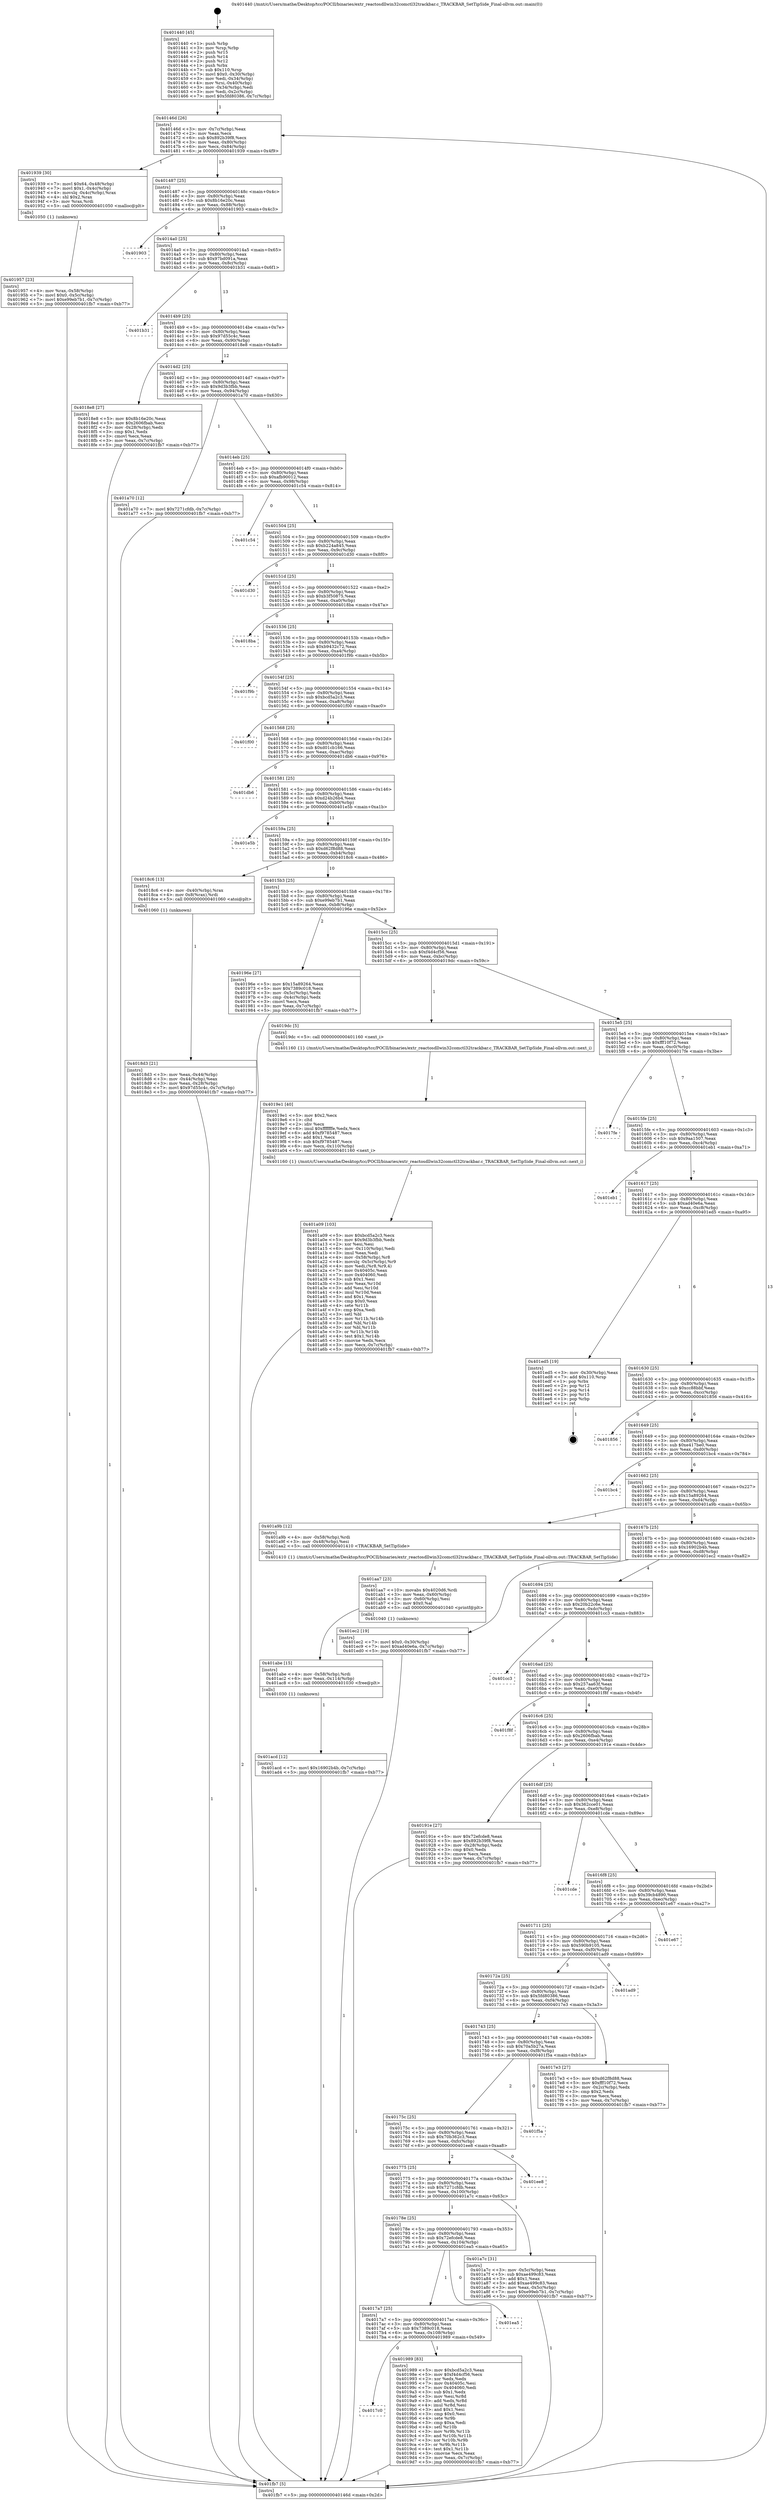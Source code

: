 digraph "0x401440" {
  label = "0x401440 (/mnt/c/Users/mathe/Desktop/tcc/POCII/binaries/extr_reactosdllwin32comctl32trackbar.c_TRACKBAR_SetTipSide_Final-ollvm.out::main(0))"
  labelloc = "t"
  node[shape=record]

  Entry [label="",width=0.3,height=0.3,shape=circle,fillcolor=black,style=filled]
  "0x40146d" [label="{
     0x40146d [26]\l
     | [instrs]\l
     &nbsp;&nbsp;0x40146d \<+3\>: mov -0x7c(%rbp),%eax\l
     &nbsp;&nbsp;0x401470 \<+2\>: mov %eax,%ecx\l
     &nbsp;&nbsp;0x401472 \<+6\>: sub $0x892b39f8,%ecx\l
     &nbsp;&nbsp;0x401478 \<+3\>: mov %eax,-0x80(%rbp)\l
     &nbsp;&nbsp;0x40147b \<+6\>: mov %ecx,-0x84(%rbp)\l
     &nbsp;&nbsp;0x401481 \<+6\>: je 0000000000401939 \<main+0x4f9\>\l
  }"]
  "0x401939" [label="{
     0x401939 [30]\l
     | [instrs]\l
     &nbsp;&nbsp;0x401939 \<+7\>: movl $0x64,-0x48(%rbp)\l
     &nbsp;&nbsp;0x401940 \<+7\>: movl $0x1,-0x4c(%rbp)\l
     &nbsp;&nbsp;0x401947 \<+4\>: movslq -0x4c(%rbp),%rax\l
     &nbsp;&nbsp;0x40194b \<+4\>: shl $0x2,%rax\l
     &nbsp;&nbsp;0x40194f \<+3\>: mov %rax,%rdi\l
     &nbsp;&nbsp;0x401952 \<+5\>: call 0000000000401050 \<malloc@plt\>\l
     | [calls]\l
     &nbsp;&nbsp;0x401050 \{1\} (unknown)\l
  }"]
  "0x401487" [label="{
     0x401487 [25]\l
     | [instrs]\l
     &nbsp;&nbsp;0x401487 \<+5\>: jmp 000000000040148c \<main+0x4c\>\l
     &nbsp;&nbsp;0x40148c \<+3\>: mov -0x80(%rbp),%eax\l
     &nbsp;&nbsp;0x40148f \<+5\>: sub $0x8b16e20c,%eax\l
     &nbsp;&nbsp;0x401494 \<+6\>: mov %eax,-0x88(%rbp)\l
     &nbsp;&nbsp;0x40149a \<+6\>: je 0000000000401903 \<main+0x4c3\>\l
  }"]
  Exit [label="",width=0.3,height=0.3,shape=circle,fillcolor=black,style=filled,peripheries=2]
  "0x401903" [label="{
     0x401903\l
  }", style=dashed]
  "0x4014a0" [label="{
     0x4014a0 [25]\l
     | [instrs]\l
     &nbsp;&nbsp;0x4014a0 \<+5\>: jmp 00000000004014a5 \<main+0x65\>\l
     &nbsp;&nbsp;0x4014a5 \<+3\>: mov -0x80(%rbp),%eax\l
     &nbsp;&nbsp;0x4014a8 \<+5\>: sub $0x97bd091a,%eax\l
     &nbsp;&nbsp;0x4014ad \<+6\>: mov %eax,-0x8c(%rbp)\l
     &nbsp;&nbsp;0x4014b3 \<+6\>: je 0000000000401b31 \<main+0x6f1\>\l
  }"]
  "0x401acd" [label="{
     0x401acd [12]\l
     | [instrs]\l
     &nbsp;&nbsp;0x401acd \<+7\>: movl $0x16902b4b,-0x7c(%rbp)\l
     &nbsp;&nbsp;0x401ad4 \<+5\>: jmp 0000000000401fb7 \<main+0xb77\>\l
  }"]
  "0x401b31" [label="{
     0x401b31\l
  }", style=dashed]
  "0x4014b9" [label="{
     0x4014b9 [25]\l
     | [instrs]\l
     &nbsp;&nbsp;0x4014b9 \<+5\>: jmp 00000000004014be \<main+0x7e\>\l
     &nbsp;&nbsp;0x4014be \<+3\>: mov -0x80(%rbp),%eax\l
     &nbsp;&nbsp;0x4014c1 \<+5\>: sub $0x97d55c4c,%eax\l
     &nbsp;&nbsp;0x4014c6 \<+6\>: mov %eax,-0x90(%rbp)\l
     &nbsp;&nbsp;0x4014cc \<+6\>: je 00000000004018e8 \<main+0x4a8\>\l
  }"]
  "0x401abe" [label="{
     0x401abe [15]\l
     | [instrs]\l
     &nbsp;&nbsp;0x401abe \<+4\>: mov -0x58(%rbp),%rdi\l
     &nbsp;&nbsp;0x401ac2 \<+6\>: mov %eax,-0x114(%rbp)\l
     &nbsp;&nbsp;0x401ac8 \<+5\>: call 0000000000401030 \<free@plt\>\l
     | [calls]\l
     &nbsp;&nbsp;0x401030 \{1\} (unknown)\l
  }"]
  "0x4018e8" [label="{
     0x4018e8 [27]\l
     | [instrs]\l
     &nbsp;&nbsp;0x4018e8 \<+5\>: mov $0x8b16e20c,%eax\l
     &nbsp;&nbsp;0x4018ed \<+5\>: mov $0x2606fbab,%ecx\l
     &nbsp;&nbsp;0x4018f2 \<+3\>: mov -0x28(%rbp),%edx\l
     &nbsp;&nbsp;0x4018f5 \<+3\>: cmp $0x1,%edx\l
     &nbsp;&nbsp;0x4018f8 \<+3\>: cmovl %ecx,%eax\l
     &nbsp;&nbsp;0x4018fb \<+3\>: mov %eax,-0x7c(%rbp)\l
     &nbsp;&nbsp;0x4018fe \<+5\>: jmp 0000000000401fb7 \<main+0xb77\>\l
  }"]
  "0x4014d2" [label="{
     0x4014d2 [25]\l
     | [instrs]\l
     &nbsp;&nbsp;0x4014d2 \<+5\>: jmp 00000000004014d7 \<main+0x97\>\l
     &nbsp;&nbsp;0x4014d7 \<+3\>: mov -0x80(%rbp),%eax\l
     &nbsp;&nbsp;0x4014da \<+5\>: sub $0x9d3b3fbb,%eax\l
     &nbsp;&nbsp;0x4014df \<+6\>: mov %eax,-0x94(%rbp)\l
     &nbsp;&nbsp;0x4014e5 \<+6\>: je 0000000000401a70 \<main+0x630\>\l
  }"]
  "0x401aa7" [label="{
     0x401aa7 [23]\l
     | [instrs]\l
     &nbsp;&nbsp;0x401aa7 \<+10\>: movabs $0x4020d6,%rdi\l
     &nbsp;&nbsp;0x401ab1 \<+3\>: mov %eax,-0x60(%rbp)\l
     &nbsp;&nbsp;0x401ab4 \<+3\>: mov -0x60(%rbp),%esi\l
     &nbsp;&nbsp;0x401ab7 \<+2\>: mov $0x0,%al\l
     &nbsp;&nbsp;0x401ab9 \<+5\>: call 0000000000401040 \<printf@plt\>\l
     | [calls]\l
     &nbsp;&nbsp;0x401040 \{1\} (unknown)\l
  }"]
  "0x401a70" [label="{
     0x401a70 [12]\l
     | [instrs]\l
     &nbsp;&nbsp;0x401a70 \<+7\>: movl $0x7271cfdb,-0x7c(%rbp)\l
     &nbsp;&nbsp;0x401a77 \<+5\>: jmp 0000000000401fb7 \<main+0xb77\>\l
  }"]
  "0x4014eb" [label="{
     0x4014eb [25]\l
     | [instrs]\l
     &nbsp;&nbsp;0x4014eb \<+5\>: jmp 00000000004014f0 \<main+0xb0\>\l
     &nbsp;&nbsp;0x4014f0 \<+3\>: mov -0x80(%rbp),%eax\l
     &nbsp;&nbsp;0x4014f3 \<+5\>: sub $0xafb90012,%eax\l
     &nbsp;&nbsp;0x4014f8 \<+6\>: mov %eax,-0x98(%rbp)\l
     &nbsp;&nbsp;0x4014fe \<+6\>: je 0000000000401c54 \<main+0x814\>\l
  }"]
  "0x401a09" [label="{
     0x401a09 [103]\l
     | [instrs]\l
     &nbsp;&nbsp;0x401a09 \<+5\>: mov $0xbcd5a2c3,%ecx\l
     &nbsp;&nbsp;0x401a0e \<+5\>: mov $0x9d3b3fbb,%edx\l
     &nbsp;&nbsp;0x401a13 \<+2\>: xor %esi,%esi\l
     &nbsp;&nbsp;0x401a15 \<+6\>: mov -0x110(%rbp),%edi\l
     &nbsp;&nbsp;0x401a1b \<+3\>: imul %eax,%edi\l
     &nbsp;&nbsp;0x401a1e \<+4\>: mov -0x58(%rbp),%r8\l
     &nbsp;&nbsp;0x401a22 \<+4\>: movslq -0x5c(%rbp),%r9\l
     &nbsp;&nbsp;0x401a26 \<+4\>: mov %edi,(%r8,%r9,4)\l
     &nbsp;&nbsp;0x401a2a \<+7\>: mov 0x40405c,%eax\l
     &nbsp;&nbsp;0x401a31 \<+7\>: mov 0x404060,%edi\l
     &nbsp;&nbsp;0x401a38 \<+3\>: sub $0x1,%esi\l
     &nbsp;&nbsp;0x401a3b \<+3\>: mov %eax,%r10d\l
     &nbsp;&nbsp;0x401a3e \<+3\>: add %esi,%r10d\l
     &nbsp;&nbsp;0x401a41 \<+4\>: imul %r10d,%eax\l
     &nbsp;&nbsp;0x401a45 \<+3\>: and $0x1,%eax\l
     &nbsp;&nbsp;0x401a48 \<+3\>: cmp $0x0,%eax\l
     &nbsp;&nbsp;0x401a4b \<+4\>: sete %r11b\l
     &nbsp;&nbsp;0x401a4f \<+3\>: cmp $0xa,%edi\l
     &nbsp;&nbsp;0x401a52 \<+3\>: setl %bl\l
     &nbsp;&nbsp;0x401a55 \<+3\>: mov %r11b,%r14b\l
     &nbsp;&nbsp;0x401a58 \<+3\>: and %bl,%r14b\l
     &nbsp;&nbsp;0x401a5b \<+3\>: xor %bl,%r11b\l
     &nbsp;&nbsp;0x401a5e \<+3\>: or %r11b,%r14b\l
     &nbsp;&nbsp;0x401a61 \<+4\>: test $0x1,%r14b\l
     &nbsp;&nbsp;0x401a65 \<+3\>: cmovne %edx,%ecx\l
     &nbsp;&nbsp;0x401a68 \<+3\>: mov %ecx,-0x7c(%rbp)\l
     &nbsp;&nbsp;0x401a6b \<+5\>: jmp 0000000000401fb7 \<main+0xb77\>\l
  }"]
  "0x401c54" [label="{
     0x401c54\l
  }", style=dashed]
  "0x401504" [label="{
     0x401504 [25]\l
     | [instrs]\l
     &nbsp;&nbsp;0x401504 \<+5\>: jmp 0000000000401509 \<main+0xc9\>\l
     &nbsp;&nbsp;0x401509 \<+3\>: mov -0x80(%rbp),%eax\l
     &nbsp;&nbsp;0x40150c \<+5\>: sub $0xb224a845,%eax\l
     &nbsp;&nbsp;0x401511 \<+6\>: mov %eax,-0x9c(%rbp)\l
     &nbsp;&nbsp;0x401517 \<+6\>: je 0000000000401d30 \<main+0x8f0\>\l
  }"]
  "0x4019e1" [label="{
     0x4019e1 [40]\l
     | [instrs]\l
     &nbsp;&nbsp;0x4019e1 \<+5\>: mov $0x2,%ecx\l
     &nbsp;&nbsp;0x4019e6 \<+1\>: cltd\l
     &nbsp;&nbsp;0x4019e7 \<+2\>: idiv %ecx\l
     &nbsp;&nbsp;0x4019e9 \<+6\>: imul $0xfffffffe,%edx,%ecx\l
     &nbsp;&nbsp;0x4019ef \<+6\>: add $0xf9785487,%ecx\l
     &nbsp;&nbsp;0x4019f5 \<+3\>: add $0x1,%ecx\l
     &nbsp;&nbsp;0x4019f8 \<+6\>: sub $0xf9785487,%ecx\l
     &nbsp;&nbsp;0x4019fe \<+6\>: mov %ecx,-0x110(%rbp)\l
     &nbsp;&nbsp;0x401a04 \<+5\>: call 0000000000401160 \<next_i\>\l
     | [calls]\l
     &nbsp;&nbsp;0x401160 \{1\} (/mnt/c/Users/mathe/Desktop/tcc/POCII/binaries/extr_reactosdllwin32comctl32trackbar.c_TRACKBAR_SetTipSide_Final-ollvm.out::next_i)\l
  }"]
  "0x401d30" [label="{
     0x401d30\l
  }", style=dashed]
  "0x40151d" [label="{
     0x40151d [25]\l
     | [instrs]\l
     &nbsp;&nbsp;0x40151d \<+5\>: jmp 0000000000401522 \<main+0xe2\>\l
     &nbsp;&nbsp;0x401522 \<+3\>: mov -0x80(%rbp),%eax\l
     &nbsp;&nbsp;0x401525 \<+5\>: sub $0xb3f50875,%eax\l
     &nbsp;&nbsp;0x40152a \<+6\>: mov %eax,-0xa0(%rbp)\l
     &nbsp;&nbsp;0x401530 \<+6\>: je 00000000004018ba \<main+0x47a\>\l
  }"]
  "0x4017c0" [label="{
     0x4017c0\l
  }", style=dashed]
  "0x4018ba" [label="{
     0x4018ba\l
  }", style=dashed]
  "0x401536" [label="{
     0x401536 [25]\l
     | [instrs]\l
     &nbsp;&nbsp;0x401536 \<+5\>: jmp 000000000040153b \<main+0xfb\>\l
     &nbsp;&nbsp;0x40153b \<+3\>: mov -0x80(%rbp),%eax\l
     &nbsp;&nbsp;0x40153e \<+5\>: sub $0xb9432c72,%eax\l
     &nbsp;&nbsp;0x401543 \<+6\>: mov %eax,-0xa4(%rbp)\l
     &nbsp;&nbsp;0x401549 \<+6\>: je 0000000000401f9b \<main+0xb5b\>\l
  }"]
  "0x401989" [label="{
     0x401989 [83]\l
     | [instrs]\l
     &nbsp;&nbsp;0x401989 \<+5\>: mov $0xbcd5a2c3,%eax\l
     &nbsp;&nbsp;0x40198e \<+5\>: mov $0xf4d4cf56,%ecx\l
     &nbsp;&nbsp;0x401993 \<+2\>: xor %edx,%edx\l
     &nbsp;&nbsp;0x401995 \<+7\>: mov 0x40405c,%esi\l
     &nbsp;&nbsp;0x40199c \<+7\>: mov 0x404060,%edi\l
     &nbsp;&nbsp;0x4019a3 \<+3\>: sub $0x1,%edx\l
     &nbsp;&nbsp;0x4019a6 \<+3\>: mov %esi,%r8d\l
     &nbsp;&nbsp;0x4019a9 \<+3\>: add %edx,%r8d\l
     &nbsp;&nbsp;0x4019ac \<+4\>: imul %r8d,%esi\l
     &nbsp;&nbsp;0x4019b0 \<+3\>: and $0x1,%esi\l
     &nbsp;&nbsp;0x4019b3 \<+3\>: cmp $0x0,%esi\l
     &nbsp;&nbsp;0x4019b6 \<+4\>: sete %r9b\l
     &nbsp;&nbsp;0x4019ba \<+3\>: cmp $0xa,%edi\l
     &nbsp;&nbsp;0x4019bd \<+4\>: setl %r10b\l
     &nbsp;&nbsp;0x4019c1 \<+3\>: mov %r9b,%r11b\l
     &nbsp;&nbsp;0x4019c4 \<+3\>: and %r10b,%r11b\l
     &nbsp;&nbsp;0x4019c7 \<+3\>: xor %r10b,%r9b\l
     &nbsp;&nbsp;0x4019ca \<+3\>: or %r9b,%r11b\l
     &nbsp;&nbsp;0x4019cd \<+4\>: test $0x1,%r11b\l
     &nbsp;&nbsp;0x4019d1 \<+3\>: cmovne %ecx,%eax\l
     &nbsp;&nbsp;0x4019d4 \<+3\>: mov %eax,-0x7c(%rbp)\l
     &nbsp;&nbsp;0x4019d7 \<+5\>: jmp 0000000000401fb7 \<main+0xb77\>\l
  }"]
  "0x401f9b" [label="{
     0x401f9b\l
  }", style=dashed]
  "0x40154f" [label="{
     0x40154f [25]\l
     | [instrs]\l
     &nbsp;&nbsp;0x40154f \<+5\>: jmp 0000000000401554 \<main+0x114\>\l
     &nbsp;&nbsp;0x401554 \<+3\>: mov -0x80(%rbp),%eax\l
     &nbsp;&nbsp;0x401557 \<+5\>: sub $0xbcd5a2c3,%eax\l
     &nbsp;&nbsp;0x40155c \<+6\>: mov %eax,-0xa8(%rbp)\l
     &nbsp;&nbsp;0x401562 \<+6\>: je 0000000000401f00 \<main+0xac0\>\l
  }"]
  "0x4017a7" [label="{
     0x4017a7 [25]\l
     | [instrs]\l
     &nbsp;&nbsp;0x4017a7 \<+5\>: jmp 00000000004017ac \<main+0x36c\>\l
     &nbsp;&nbsp;0x4017ac \<+3\>: mov -0x80(%rbp),%eax\l
     &nbsp;&nbsp;0x4017af \<+5\>: sub $0x7389c018,%eax\l
     &nbsp;&nbsp;0x4017b4 \<+6\>: mov %eax,-0x108(%rbp)\l
     &nbsp;&nbsp;0x4017ba \<+6\>: je 0000000000401989 \<main+0x549\>\l
  }"]
  "0x401f00" [label="{
     0x401f00\l
  }", style=dashed]
  "0x401568" [label="{
     0x401568 [25]\l
     | [instrs]\l
     &nbsp;&nbsp;0x401568 \<+5\>: jmp 000000000040156d \<main+0x12d\>\l
     &nbsp;&nbsp;0x40156d \<+3\>: mov -0x80(%rbp),%eax\l
     &nbsp;&nbsp;0x401570 \<+5\>: sub $0xd01cb166,%eax\l
     &nbsp;&nbsp;0x401575 \<+6\>: mov %eax,-0xac(%rbp)\l
     &nbsp;&nbsp;0x40157b \<+6\>: je 0000000000401db6 \<main+0x976\>\l
  }"]
  "0x401ea5" [label="{
     0x401ea5\l
  }", style=dashed]
  "0x401db6" [label="{
     0x401db6\l
  }", style=dashed]
  "0x401581" [label="{
     0x401581 [25]\l
     | [instrs]\l
     &nbsp;&nbsp;0x401581 \<+5\>: jmp 0000000000401586 \<main+0x146\>\l
     &nbsp;&nbsp;0x401586 \<+3\>: mov -0x80(%rbp),%eax\l
     &nbsp;&nbsp;0x401589 \<+5\>: sub $0xd24b26b4,%eax\l
     &nbsp;&nbsp;0x40158e \<+6\>: mov %eax,-0xb0(%rbp)\l
     &nbsp;&nbsp;0x401594 \<+6\>: je 0000000000401e5b \<main+0xa1b\>\l
  }"]
  "0x40178e" [label="{
     0x40178e [25]\l
     | [instrs]\l
     &nbsp;&nbsp;0x40178e \<+5\>: jmp 0000000000401793 \<main+0x353\>\l
     &nbsp;&nbsp;0x401793 \<+3\>: mov -0x80(%rbp),%eax\l
     &nbsp;&nbsp;0x401796 \<+5\>: sub $0x72efcde8,%eax\l
     &nbsp;&nbsp;0x40179b \<+6\>: mov %eax,-0x104(%rbp)\l
     &nbsp;&nbsp;0x4017a1 \<+6\>: je 0000000000401ea5 \<main+0xa65\>\l
  }"]
  "0x401e5b" [label="{
     0x401e5b\l
  }", style=dashed]
  "0x40159a" [label="{
     0x40159a [25]\l
     | [instrs]\l
     &nbsp;&nbsp;0x40159a \<+5\>: jmp 000000000040159f \<main+0x15f\>\l
     &nbsp;&nbsp;0x40159f \<+3\>: mov -0x80(%rbp),%eax\l
     &nbsp;&nbsp;0x4015a2 \<+5\>: sub $0xd62f8d88,%eax\l
     &nbsp;&nbsp;0x4015a7 \<+6\>: mov %eax,-0xb4(%rbp)\l
     &nbsp;&nbsp;0x4015ad \<+6\>: je 00000000004018c6 \<main+0x486\>\l
  }"]
  "0x401a7c" [label="{
     0x401a7c [31]\l
     | [instrs]\l
     &nbsp;&nbsp;0x401a7c \<+3\>: mov -0x5c(%rbp),%eax\l
     &nbsp;&nbsp;0x401a7f \<+5\>: sub $0xae499c83,%eax\l
     &nbsp;&nbsp;0x401a84 \<+3\>: add $0x1,%eax\l
     &nbsp;&nbsp;0x401a87 \<+5\>: add $0xae499c83,%eax\l
     &nbsp;&nbsp;0x401a8c \<+3\>: mov %eax,-0x5c(%rbp)\l
     &nbsp;&nbsp;0x401a8f \<+7\>: movl $0xe99eb7b1,-0x7c(%rbp)\l
     &nbsp;&nbsp;0x401a96 \<+5\>: jmp 0000000000401fb7 \<main+0xb77\>\l
  }"]
  "0x4018c6" [label="{
     0x4018c6 [13]\l
     | [instrs]\l
     &nbsp;&nbsp;0x4018c6 \<+4\>: mov -0x40(%rbp),%rax\l
     &nbsp;&nbsp;0x4018ca \<+4\>: mov 0x8(%rax),%rdi\l
     &nbsp;&nbsp;0x4018ce \<+5\>: call 0000000000401060 \<atoi@plt\>\l
     | [calls]\l
     &nbsp;&nbsp;0x401060 \{1\} (unknown)\l
  }"]
  "0x4015b3" [label="{
     0x4015b3 [25]\l
     | [instrs]\l
     &nbsp;&nbsp;0x4015b3 \<+5\>: jmp 00000000004015b8 \<main+0x178\>\l
     &nbsp;&nbsp;0x4015b8 \<+3\>: mov -0x80(%rbp),%eax\l
     &nbsp;&nbsp;0x4015bb \<+5\>: sub $0xe99eb7b1,%eax\l
     &nbsp;&nbsp;0x4015c0 \<+6\>: mov %eax,-0xb8(%rbp)\l
     &nbsp;&nbsp;0x4015c6 \<+6\>: je 000000000040196e \<main+0x52e\>\l
  }"]
  "0x401775" [label="{
     0x401775 [25]\l
     | [instrs]\l
     &nbsp;&nbsp;0x401775 \<+5\>: jmp 000000000040177a \<main+0x33a\>\l
     &nbsp;&nbsp;0x40177a \<+3\>: mov -0x80(%rbp),%eax\l
     &nbsp;&nbsp;0x40177d \<+5\>: sub $0x7271cfdb,%eax\l
     &nbsp;&nbsp;0x401782 \<+6\>: mov %eax,-0x100(%rbp)\l
     &nbsp;&nbsp;0x401788 \<+6\>: je 0000000000401a7c \<main+0x63c\>\l
  }"]
  "0x40196e" [label="{
     0x40196e [27]\l
     | [instrs]\l
     &nbsp;&nbsp;0x40196e \<+5\>: mov $0x15a89264,%eax\l
     &nbsp;&nbsp;0x401973 \<+5\>: mov $0x7389c018,%ecx\l
     &nbsp;&nbsp;0x401978 \<+3\>: mov -0x5c(%rbp),%edx\l
     &nbsp;&nbsp;0x40197b \<+3\>: cmp -0x4c(%rbp),%edx\l
     &nbsp;&nbsp;0x40197e \<+3\>: cmovl %ecx,%eax\l
     &nbsp;&nbsp;0x401981 \<+3\>: mov %eax,-0x7c(%rbp)\l
     &nbsp;&nbsp;0x401984 \<+5\>: jmp 0000000000401fb7 \<main+0xb77\>\l
  }"]
  "0x4015cc" [label="{
     0x4015cc [25]\l
     | [instrs]\l
     &nbsp;&nbsp;0x4015cc \<+5\>: jmp 00000000004015d1 \<main+0x191\>\l
     &nbsp;&nbsp;0x4015d1 \<+3\>: mov -0x80(%rbp),%eax\l
     &nbsp;&nbsp;0x4015d4 \<+5\>: sub $0xf4d4cf56,%eax\l
     &nbsp;&nbsp;0x4015d9 \<+6\>: mov %eax,-0xbc(%rbp)\l
     &nbsp;&nbsp;0x4015df \<+6\>: je 00000000004019dc \<main+0x59c\>\l
  }"]
  "0x401ee8" [label="{
     0x401ee8\l
  }", style=dashed]
  "0x4019dc" [label="{
     0x4019dc [5]\l
     | [instrs]\l
     &nbsp;&nbsp;0x4019dc \<+5\>: call 0000000000401160 \<next_i\>\l
     | [calls]\l
     &nbsp;&nbsp;0x401160 \{1\} (/mnt/c/Users/mathe/Desktop/tcc/POCII/binaries/extr_reactosdllwin32comctl32trackbar.c_TRACKBAR_SetTipSide_Final-ollvm.out::next_i)\l
  }"]
  "0x4015e5" [label="{
     0x4015e5 [25]\l
     | [instrs]\l
     &nbsp;&nbsp;0x4015e5 \<+5\>: jmp 00000000004015ea \<main+0x1aa\>\l
     &nbsp;&nbsp;0x4015ea \<+3\>: mov -0x80(%rbp),%eax\l
     &nbsp;&nbsp;0x4015ed \<+5\>: sub $0xfff10f72,%eax\l
     &nbsp;&nbsp;0x4015f2 \<+6\>: mov %eax,-0xc0(%rbp)\l
     &nbsp;&nbsp;0x4015f8 \<+6\>: je 00000000004017fe \<main+0x3be\>\l
  }"]
  "0x40175c" [label="{
     0x40175c [25]\l
     | [instrs]\l
     &nbsp;&nbsp;0x40175c \<+5\>: jmp 0000000000401761 \<main+0x321\>\l
     &nbsp;&nbsp;0x401761 \<+3\>: mov -0x80(%rbp),%eax\l
     &nbsp;&nbsp;0x401764 \<+5\>: sub $0x70b362c3,%eax\l
     &nbsp;&nbsp;0x401769 \<+6\>: mov %eax,-0xfc(%rbp)\l
     &nbsp;&nbsp;0x40176f \<+6\>: je 0000000000401ee8 \<main+0xaa8\>\l
  }"]
  "0x4017fe" [label="{
     0x4017fe\l
  }", style=dashed]
  "0x4015fe" [label="{
     0x4015fe [25]\l
     | [instrs]\l
     &nbsp;&nbsp;0x4015fe \<+5\>: jmp 0000000000401603 \<main+0x1c3\>\l
     &nbsp;&nbsp;0x401603 \<+3\>: mov -0x80(%rbp),%eax\l
     &nbsp;&nbsp;0x401606 \<+5\>: sub $0x9aa1507,%eax\l
     &nbsp;&nbsp;0x40160b \<+6\>: mov %eax,-0xc4(%rbp)\l
     &nbsp;&nbsp;0x401611 \<+6\>: je 0000000000401eb1 \<main+0xa71\>\l
  }"]
  "0x401f5a" [label="{
     0x401f5a\l
  }", style=dashed]
  "0x401eb1" [label="{
     0x401eb1\l
  }", style=dashed]
  "0x401617" [label="{
     0x401617 [25]\l
     | [instrs]\l
     &nbsp;&nbsp;0x401617 \<+5\>: jmp 000000000040161c \<main+0x1dc\>\l
     &nbsp;&nbsp;0x40161c \<+3\>: mov -0x80(%rbp),%eax\l
     &nbsp;&nbsp;0x40161f \<+5\>: sub $0xad40e6a,%eax\l
     &nbsp;&nbsp;0x401624 \<+6\>: mov %eax,-0xc8(%rbp)\l
     &nbsp;&nbsp;0x40162a \<+6\>: je 0000000000401ed5 \<main+0xa95\>\l
  }"]
  "0x401957" [label="{
     0x401957 [23]\l
     | [instrs]\l
     &nbsp;&nbsp;0x401957 \<+4\>: mov %rax,-0x58(%rbp)\l
     &nbsp;&nbsp;0x40195b \<+7\>: movl $0x0,-0x5c(%rbp)\l
     &nbsp;&nbsp;0x401962 \<+7\>: movl $0xe99eb7b1,-0x7c(%rbp)\l
     &nbsp;&nbsp;0x401969 \<+5\>: jmp 0000000000401fb7 \<main+0xb77\>\l
  }"]
  "0x401ed5" [label="{
     0x401ed5 [19]\l
     | [instrs]\l
     &nbsp;&nbsp;0x401ed5 \<+3\>: mov -0x30(%rbp),%eax\l
     &nbsp;&nbsp;0x401ed8 \<+7\>: add $0x110,%rsp\l
     &nbsp;&nbsp;0x401edf \<+1\>: pop %rbx\l
     &nbsp;&nbsp;0x401ee0 \<+2\>: pop %r12\l
     &nbsp;&nbsp;0x401ee2 \<+2\>: pop %r14\l
     &nbsp;&nbsp;0x401ee4 \<+2\>: pop %r15\l
     &nbsp;&nbsp;0x401ee6 \<+1\>: pop %rbp\l
     &nbsp;&nbsp;0x401ee7 \<+1\>: ret\l
  }"]
  "0x401630" [label="{
     0x401630 [25]\l
     | [instrs]\l
     &nbsp;&nbsp;0x401630 \<+5\>: jmp 0000000000401635 \<main+0x1f5\>\l
     &nbsp;&nbsp;0x401635 \<+3\>: mov -0x80(%rbp),%eax\l
     &nbsp;&nbsp;0x401638 \<+5\>: sub $0xcc88bbf,%eax\l
     &nbsp;&nbsp;0x40163d \<+6\>: mov %eax,-0xcc(%rbp)\l
     &nbsp;&nbsp;0x401643 \<+6\>: je 0000000000401856 \<main+0x416\>\l
  }"]
  "0x4018d3" [label="{
     0x4018d3 [21]\l
     | [instrs]\l
     &nbsp;&nbsp;0x4018d3 \<+3\>: mov %eax,-0x44(%rbp)\l
     &nbsp;&nbsp;0x4018d6 \<+3\>: mov -0x44(%rbp),%eax\l
     &nbsp;&nbsp;0x4018d9 \<+3\>: mov %eax,-0x28(%rbp)\l
     &nbsp;&nbsp;0x4018dc \<+7\>: movl $0x97d55c4c,-0x7c(%rbp)\l
     &nbsp;&nbsp;0x4018e3 \<+5\>: jmp 0000000000401fb7 \<main+0xb77\>\l
  }"]
  "0x401856" [label="{
     0x401856\l
  }", style=dashed]
  "0x401649" [label="{
     0x401649 [25]\l
     | [instrs]\l
     &nbsp;&nbsp;0x401649 \<+5\>: jmp 000000000040164e \<main+0x20e\>\l
     &nbsp;&nbsp;0x40164e \<+3\>: mov -0x80(%rbp),%eax\l
     &nbsp;&nbsp;0x401651 \<+5\>: sub $0xe417be0,%eax\l
     &nbsp;&nbsp;0x401656 \<+6\>: mov %eax,-0xd0(%rbp)\l
     &nbsp;&nbsp;0x40165c \<+6\>: je 0000000000401bc4 \<main+0x784\>\l
  }"]
  "0x401440" [label="{
     0x401440 [45]\l
     | [instrs]\l
     &nbsp;&nbsp;0x401440 \<+1\>: push %rbp\l
     &nbsp;&nbsp;0x401441 \<+3\>: mov %rsp,%rbp\l
     &nbsp;&nbsp;0x401444 \<+2\>: push %r15\l
     &nbsp;&nbsp;0x401446 \<+2\>: push %r14\l
     &nbsp;&nbsp;0x401448 \<+2\>: push %r12\l
     &nbsp;&nbsp;0x40144a \<+1\>: push %rbx\l
     &nbsp;&nbsp;0x40144b \<+7\>: sub $0x110,%rsp\l
     &nbsp;&nbsp;0x401452 \<+7\>: movl $0x0,-0x30(%rbp)\l
     &nbsp;&nbsp;0x401459 \<+3\>: mov %edi,-0x34(%rbp)\l
     &nbsp;&nbsp;0x40145c \<+4\>: mov %rsi,-0x40(%rbp)\l
     &nbsp;&nbsp;0x401460 \<+3\>: mov -0x34(%rbp),%edi\l
     &nbsp;&nbsp;0x401463 \<+3\>: mov %edi,-0x2c(%rbp)\l
     &nbsp;&nbsp;0x401466 \<+7\>: movl $0x5fd80386,-0x7c(%rbp)\l
  }"]
  "0x401bc4" [label="{
     0x401bc4\l
  }", style=dashed]
  "0x401662" [label="{
     0x401662 [25]\l
     | [instrs]\l
     &nbsp;&nbsp;0x401662 \<+5\>: jmp 0000000000401667 \<main+0x227\>\l
     &nbsp;&nbsp;0x401667 \<+3\>: mov -0x80(%rbp),%eax\l
     &nbsp;&nbsp;0x40166a \<+5\>: sub $0x15a89264,%eax\l
     &nbsp;&nbsp;0x40166f \<+6\>: mov %eax,-0xd4(%rbp)\l
     &nbsp;&nbsp;0x401675 \<+6\>: je 0000000000401a9b \<main+0x65b\>\l
  }"]
  "0x401fb7" [label="{
     0x401fb7 [5]\l
     | [instrs]\l
     &nbsp;&nbsp;0x401fb7 \<+5\>: jmp 000000000040146d \<main+0x2d\>\l
  }"]
  "0x401a9b" [label="{
     0x401a9b [12]\l
     | [instrs]\l
     &nbsp;&nbsp;0x401a9b \<+4\>: mov -0x58(%rbp),%rdi\l
     &nbsp;&nbsp;0x401a9f \<+3\>: mov -0x48(%rbp),%esi\l
     &nbsp;&nbsp;0x401aa2 \<+5\>: call 0000000000401410 \<TRACKBAR_SetTipSide\>\l
     | [calls]\l
     &nbsp;&nbsp;0x401410 \{1\} (/mnt/c/Users/mathe/Desktop/tcc/POCII/binaries/extr_reactosdllwin32comctl32trackbar.c_TRACKBAR_SetTipSide_Final-ollvm.out::TRACKBAR_SetTipSide)\l
  }"]
  "0x40167b" [label="{
     0x40167b [25]\l
     | [instrs]\l
     &nbsp;&nbsp;0x40167b \<+5\>: jmp 0000000000401680 \<main+0x240\>\l
     &nbsp;&nbsp;0x401680 \<+3\>: mov -0x80(%rbp),%eax\l
     &nbsp;&nbsp;0x401683 \<+5\>: sub $0x16902b4b,%eax\l
     &nbsp;&nbsp;0x401688 \<+6\>: mov %eax,-0xd8(%rbp)\l
     &nbsp;&nbsp;0x40168e \<+6\>: je 0000000000401ec2 \<main+0xa82\>\l
  }"]
  "0x401743" [label="{
     0x401743 [25]\l
     | [instrs]\l
     &nbsp;&nbsp;0x401743 \<+5\>: jmp 0000000000401748 \<main+0x308\>\l
     &nbsp;&nbsp;0x401748 \<+3\>: mov -0x80(%rbp),%eax\l
     &nbsp;&nbsp;0x40174b \<+5\>: sub $0x70a5b27a,%eax\l
     &nbsp;&nbsp;0x401750 \<+6\>: mov %eax,-0xf8(%rbp)\l
     &nbsp;&nbsp;0x401756 \<+6\>: je 0000000000401f5a \<main+0xb1a\>\l
  }"]
  "0x401ec2" [label="{
     0x401ec2 [19]\l
     | [instrs]\l
     &nbsp;&nbsp;0x401ec2 \<+7\>: movl $0x0,-0x30(%rbp)\l
     &nbsp;&nbsp;0x401ec9 \<+7\>: movl $0xad40e6a,-0x7c(%rbp)\l
     &nbsp;&nbsp;0x401ed0 \<+5\>: jmp 0000000000401fb7 \<main+0xb77\>\l
  }"]
  "0x401694" [label="{
     0x401694 [25]\l
     | [instrs]\l
     &nbsp;&nbsp;0x401694 \<+5\>: jmp 0000000000401699 \<main+0x259\>\l
     &nbsp;&nbsp;0x401699 \<+3\>: mov -0x80(%rbp),%eax\l
     &nbsp;&nbsp;0x40169c \<+5\>: sub $0x20b22c6e,%eax\l
     &nbsp;&nbsp;0x4016a1 \<+6\>: mov %eax,-0xdc(%rbp)\l
     &nbsp;&nbsp;0x4016a7 \<+6\>: je 0000000000401cc3 \<main+0x883\>\l
  }"]
  "0x4017e3" [label="{
     0x4017e3 [27]\l
     | [instrs]\l
     &nbsp;&nbsp;0x4017e3 \<+5\>: mov $0xd62f8d88,%eax\l
     &nbsp;&nbsp;0x4017e8 \<+5\>: mov $0xfff10f72,%ecx\l
     &nbsp;&nbsp;0x4017ed \<+3\>: mov -0x2c(%rbp),%edx\l
     &nbsp;&nbsp;0x4017f0 \<+3\>: cmp $0x2,%edx\l
     &nbsp;&nbsp;0x4017f3 \<+3\>: cmovne %ecx,%eax\l
     &nbsp;&nbsp;0x4017f6 \<+3\>: mov %eax,-0x7c(%rbp)\l
     &nbsp;&nbsp;0x4017f9 \<+5\>: jmp 0000000000401fb7 \<main+0xb77\>\l
  }"]
  "0x401cc3" [label="{
     0x401cc3\l
  }", style=dashed]
  "0x4016ad" [label="{
     0x4016ad [25]\l
     | [instrs]\l
     &nbsp;&nbsp;0x4016ad \<+5\>: jmp 00000000004016b2 \<main+0x272\>\l
     &nbsp;&nbsp;0x4016b2 \<+3\>: mov -0x80(%rbp),%eax\l
     &nbsp;&nbsp;0x4016b5 \<+5\>: sub $0x257aa63f,%eax\l
     &nbsp;&nbsp;0x4016ba \<+6\>: mov %eax,-0xe0(%rbp)\l
     &nbsp;&nbsp;0x4016c0 \<+6\>: je 0000000000401f8f \<main+0xb4f\>\l
  }"]
  "0x40172a" [label="{
     0x40172a [25]\l
     | [instrs]\l
     &nbsp;&nbsp;0x40172a \<+5\>: jmp 000000000040172f \<main+0x2ef\>\l
     &nbsp;&nbsp;0x40172f \<+3\>: mov -0x80(%rbp),%eax\l
     &nbsp;&nbsp;0x401732 \<+5\>: sub $0x5fd80386,%eax\l
     &nbsp;&nbsp;0x401737 \<+6\>: mov %eax,-0xf4(%rbp)\l
     &nbsp;&nbsp;0x40173d \<+6\>: je 00000000004017e3 \<main+0x3a3\>\l
  }"]
  "0x401f8f" [label="{
     0x401f8f\l
  }", style=dashed]
  "0x4016c6" [label="{
     0x4016c6 [25]\l
     | [instrs]\l
     &nbsp;&nbsp;0x4016c6 \<+5\>: jmp 00000000004016cb \<main+0x28b\>\l
     &nbsp;&nbsp;0x4016cb \<+3\>: mov -0x80(%rbp),%eax\l
     &nbsp;&nbsp;0x4016ce \<+5\>: sub $0x2606fbab,%eax\l
     &nbsp;&nbsp;0x4016d3 \<+6\>: mov %eax,-0xe4(%rbp)\l
     &nbsp;&nbsp;0x4016d9 \<+6\>: je 000000000040191e \<main+0x4de\>\l
  }"]
  "0x401ad9" [label="{
     0x401ad9\l
  }", style=dashed]
  "0x40191e" [label="{
     0x40191e [27]\l
     | [instrs]\l
     &nbsp;&nbsp;0x40191e \<+5\>: mov $0x72efcde8,%eax\l
     &nbsp;&nbsp;0x401923 \<+5\>: mov $0x892b39f8,%ecx\l
     &nbsp;&nbsp;0x401928 \<+3\>: mov -0x28(%rbp),%edx\l
     &nbsp;&nbsp;0x40192b \<+3\>: cmp $0x0,%edx\l
     &nbsp;&nbsp;0x40192e \<+3\>: cmove %ecx,%eax\l
     &nbsp;&nbsp;0x401931 \<+3\>: mov %eax,-0x7c(%rbp)\l
     &nbsp;&nbsp;0x401934 \<+5\>: jmp 0000000000401fb7 \<main+0xb77\>\l
  }"]
  "0x4016df" [label="{
     0x4016df [25]\l
     | [instrs]\l
     &nbsp;&nbsp;0x4016df \<+5\>: jmp 00000000004016e4 \<main+0x2a4\>\l
     &nbsp;&nbsp;0x4016e4 \<+3\>: mov -0x80(%rbp),%eax\l
     &nbsp;&nbsp;0x4016e7 \<+5\>: sub $0x362cce01,%eax\l
     &nbsp;&nbsp;0x4016ec \<+6\>: mov %eax,-0xe8(%rbp)\l
     &nbsp;&nbsp;0x4016f2 \<+6\>: je 0000000000401cde \<main+0x89e\>\l
  }"]
  "0x401711" [label="{
     0x401711 [25]\l
     | [instrs]\l
     &nbsp;&nbsp;0x401711 \<+5\>: jmp 0000000000401716 \<main+0x2d6\>\l
     &nbsp;&nbsp;0x401716 \<+3\>: mov -0x80(%rbp),%eax\l
     &nbsp;&nbsp;0x401719 \<+5\>: sub $0x590b9105,%eax\l
     &nbsp;&nbsp;0x40171e \<+6\>: mov %eax,-0xf0(%rbp)\l
     &nbsp;&nbsp;0x401724 \<+6\>: je 0000000000401ad9 \<main+0x699\>\l
  }"]
  "0x401cde" [label="{
     0x401cde\l
  }", style=dashed]
  "0x4016f8" [label="{
     0x4016f8 [25]\l
     | [instrs]\l
     &nbsp;&nbsp;0x4016f8 \<+5\>: jmp 00000000004016fd \<main+0x2bd\>\l
     &nbsp;&nbsp;0x4016fd \<+3\>: mov -0x80(%rbp),%eax\l
     &nbsp;&nbsp;0x401700 \<+5\>: sub $0x39cb4890,%eax\l
     &nbsp;&nbsp;0x401705 \<+6\>: mov %eax,-0xec(%rbp)\l
     &nbsp;&nbsp;0x40170b \<+6\>: je 0000000000401e67 \<main+0xa27\>\l
  }"]
  "0x401e67" [label="{
     0x401e67\l
  }", style=dashed]
  Entry -> "0x401440" [label=" 1"]
  "0x40146d" -> "0x401939" [label=" 1"]
  "0x40146d" -> "0x401487" [label=" 13"]
  "0x401ed5" -> Exit [label=" 1"]
  "0x401487" -> "0x401903" [label=" 0"]
  "0x401487" -> "0x4014a0" [label=" 13"]
  "0x401ec2" -> "0x401fb7" [label=" 1"]
  "0x4014a0" -> "0x401b31" [label=" 0"]
  "0x4014a0" -> "0x4014b9" [label=" 13"]
  "0x401acd" -> "0x401fb7" [label=" 1"]
  "0x4014b9" -> "0x4018e8" [label=" 1"]
  "0x4014b9" -> "0x4014d2" [label=" 12"]
  "0x401abe" -> "0x401acd" [label=" 1"]
  "0x4014d2" -> "0x401a70" [label=" 1"]
  "0x4014d2" -> "0x4014eb" [label=" 11"]
  "0x401aa7" -> "0x401abe" [label=" 1"]
  "0x4014eb" -> "0x401c54" [label=" 0"]
  "0x4014eb" -> "0x401504" [label=" 11"]
  "0x401a9b" -> "0x401aa7" [label=" 1"]
  "0x401504" -> "0x401d30" [label=" 0"]
  "0x401504" -> "0x40151d" [label=" 11"]
  "0x401a7c" -> "0x401fb7" [label=" 1"]
  "0x40151d" -> "0x4018ba" [label=" 0"]
  "0x40151d" -> "0x401536" [label=" 11"]
  "0x401a70" -> "0x401fb7" [label=" 1"]
  "0x401536" -> "0x401f9b" [label=" 0"]
  "0x401536" -> "0x40154f" [label=" 11"]
  "0x401a09" -> "0x401fb7" [label=" 1"]
  "0x40154f" -> "0x401f00" [label=" 0"]
  "0x40154f" -> "0x401568" [label=" 11"]
  "0x4019dc" -> "0x4019e1" [label=" 1"]
  "0x401568" -> "0x401db6" [label=" 0"]
  "0x401568" -> "0x401581" [label=" 11"]
  "0x401989" -> "0x401fb7" [label=" 1"]
  "0x401581" -> "0x401e5b" [label=" 0"]
  "0x401581" -> "0x40159a" [label=" 11"]
  "0x4017a7" -> "0x401989" [label=" 1"]
  "0x40159a" -> "0x4018c6" [label=" 1"]
  "0x40159a" -> "0x4015b3" [label=" 10"]
  "0x4019e1" -> "0x401a09" [label=" 1"]
  "0x4015b3" -> "0x40196e" [label=" 2"]
  "0x4015b3" -> "0x4015cc" [label=" 8"]
  "0x40178e" -> "0x401ea5" [label=" 0"]
  "0x4015cc" -> "0x4019dc" [label=" 1"]
  "0x4015cc" -> "0x4015e5" [label=" 7"]
  "0x4017a7" -> "0x4017c0" [label=" 0"]
  "0x4015e5" -> "0x4017fe" [label=" 0"]
  "0x4015e5" -> "0x4015fe" [label=" 7"]
  "0x401775" -> "0x401a7c" [label=" 1"]
  "0x4015fe" -> "0x401eb1" [label=" 0"]
  "0x4015fe" -> "0x401617" [label=" 7"]
  "0x40178e" -> "0x4017a7" [label=" 1"]
  "0x401617" -> "0x401ed5" [label=" 1"]
  "0x401617" -> "0x401630" [label=" 6"]
  "0x40175c" -> "0x401ee8" [label=" 0"]
  "0x401630" -> "0x401856" [label=" 0"]
  "0x401630" -> "0x401649" [label=" 6"]
  "0x401775" -> "0x40178e" [label=" 1"]
  "0x401649" -> "0x401bc4" [label=" 0"]
  "0x401649" -> "0x401662" [label=" 6"]
  "0x401743" -> "0x40175c" [label=" 2"]
  "0x401662" -> "0x401a9b" [label=" 1"]
  "0x401662" -> "0x40167b" [label=" 5"]
  "0x401743" -> "0x401f5a" [label=" 0"]
  "0x40167b" -> "0x401ec2" [label=" 1"]
  "0x40167b" -> "0x401694" [label=" 4"]
  "0x40175c" -> "0x401775" [label=" 2"]
  "0x401694" -> "0x401cc3" [label=" 0"]
  "0x401694" -> "0x4016ad" [label=" 4"]
  "0x40196e" -> "0x401fb7" [label=" 2"]
  "0x4016ad" -> "0x401f8f" [label=" 0"]
  "0x4016ad" -> "0x4016c6" [label=" 4"]
  "0x401939" -> "0x401957" [label=" 1"]
  "0x4016c6" -> "0x40191e" [label=" 1"]
  "0x4016c6" -> "0x4016df" [label=" 3"]
  "0x40191e" -> "0x401fb7" [label=" 1"]
  "0x4016df" -> "0x401cde" [label=" 0"]
  "0x4016df" -> "0x4016f8" [label=" 3"]
  "0x4018d3" -> "0x401fb7" [label=" 1"]
  "0x4016f8" -> "0x401e67" [label=" 0"]
  "0x4016f8" -> "0x401711" [label=" 3"]
  "0x4018e8" -> "0x401fb7" [label=" 1"]
  "0x401711" -> "0x401ad9" [label=" 0"]
  "0x401711" -> "0x40172a" [label=" 3"]
  "0x401957" -> "0x401fb7" [label=" 1"]
  "0x40172a" -> "0x4017e3" [label=" 1"]
  "0x40172a" -> "0x401743" [label=" 2"]
  "0x4017e3" -> "0x401fb7" [label=" 1"]
  "0x401440" -> "0x40146d" [label=" 1"]
  "0x401fb7" -> "0x40146d" [label=" 13"]
  "0x4018c6" -> "0x4018d3" [label=" 1"]
}

